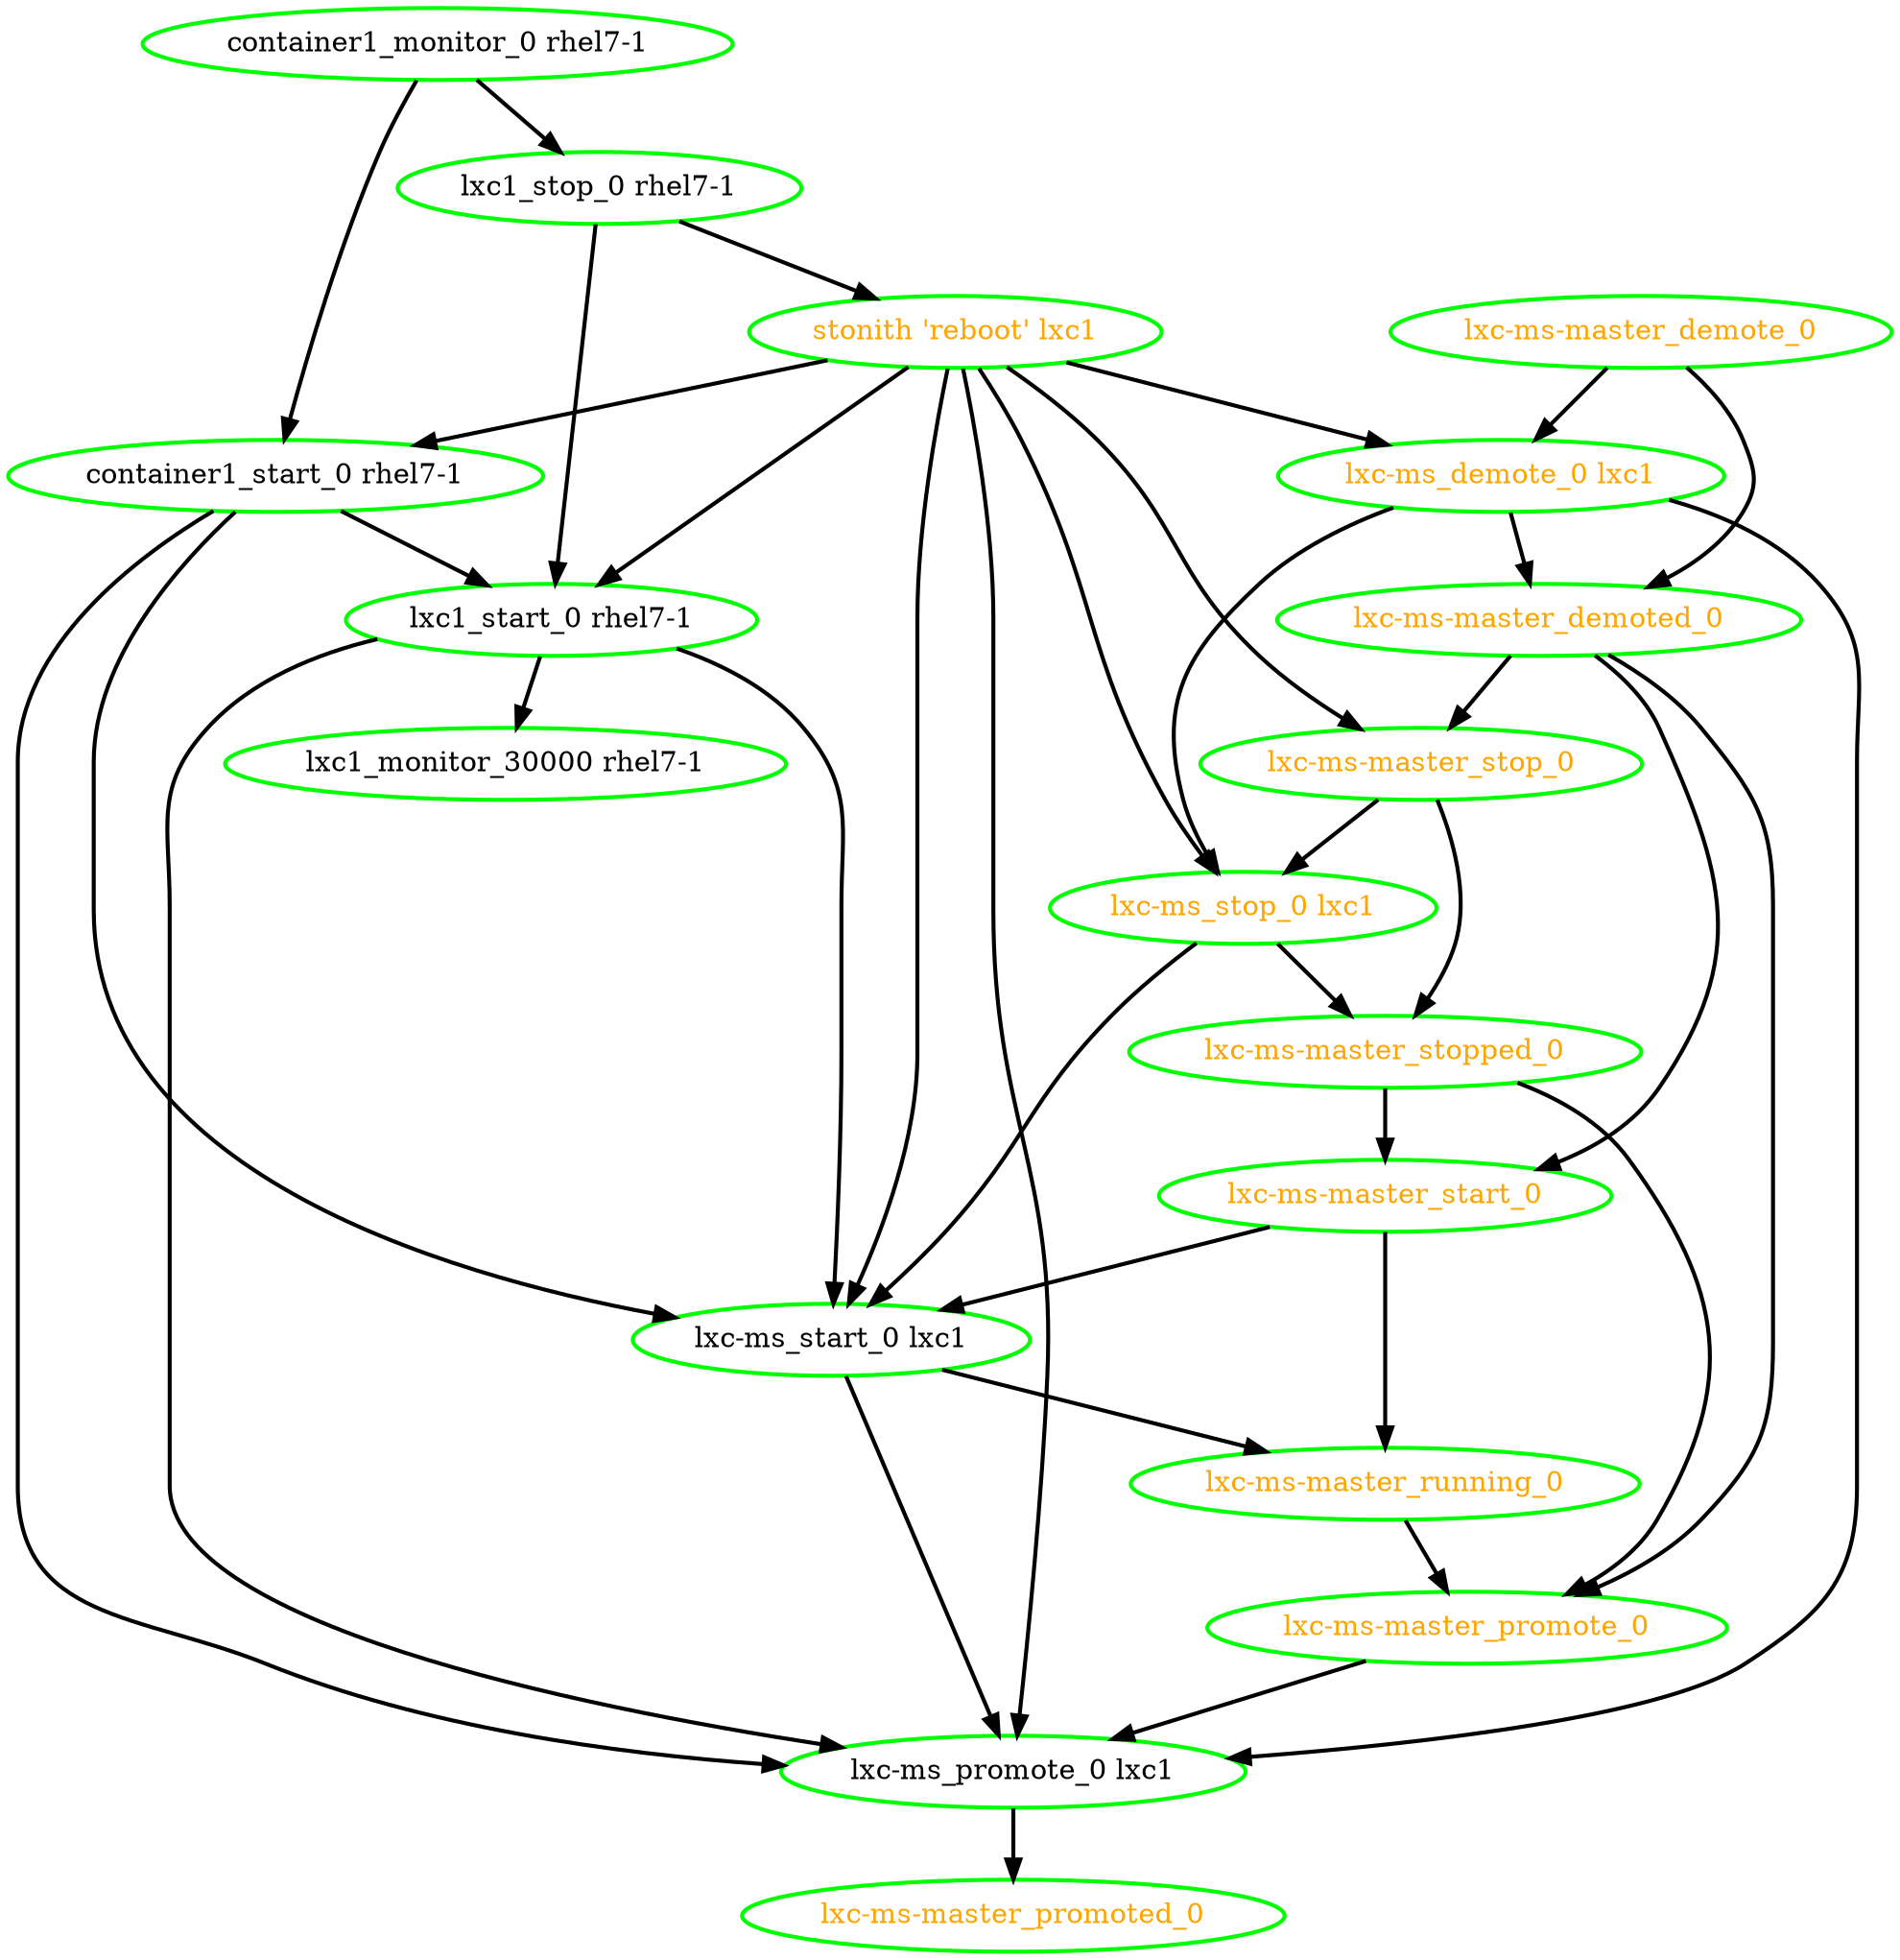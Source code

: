 digraph "g" {
"container1_monitor_0 rhel7-1" -> "container1_start_0 rhel7-1" [ style = bold]
"container1_monitor_0 rhel7-1" -> "lxc1_stop_0 rhel7-1" [ style = bold]
"container1_monitor_0 rhel7-1" [ style=bold color="green" fontcolor="black"]
"container1_start_0 rhel7-1" -> "lxc-ms_promote_0 lxc1" [ style = bold]
"container1_start_0 rhel7-1" -> "lxc-ms_start_0 lxc1" [ style = bold]
"container1_start_0 rhel7-1" -> "lxc1_start_0 rhel7-1" [ style = bold]
"container1_start_0 rhel7-1" [ style=bold color="green" fontcolor="black"]
"lxc-ms-master_demote_0" -> "lxc-ms-master_demoted_0" [ style = bold]
"lxc-ms-master_demote_0" -> "lxc-ms_demote_0 lxc1" [ style = bold]
"lxc-ms-master_demote_0" [ style=bold color="green" fontcolor="orange"]
"lxc-ms-master_demoted_0" -> "lxc-ms-master_promote_0" [ style = bold]
"lxc-ms-master_demoted_0" -> "lxc-ms-master_start_0" [ style = bold]
"lxc-ms-master_demoted_0" -> "lxc-ms-master_stop_0" [ style = bold]
"lxc-ms-master_demoted_0" [ style=bold color="green" fontcolor="orange"]
"lxc-ms-master_promote_0" -> "lxc-ms_promote_0 lxc1" [ style = bold]
"lxc-ms-master_promote_0" [ style=bold color="green" fontcolor="orange"]
"lxc-ms-master_promoted_0" [ style=bold color="green" fontcolor="orange"]
"lxc-ms-master_running_0" -> "lxc-ms-master_promote_0" [ style = bold]
"lxc-ms-master_running_0" [ style=bold color="green" fontcolor="orange"]
"lxc-ms-master_start_0" -> "lxc-ms-master_running_0" [ style = bold]
"lxc-ms-master_start_0" -> "lxc-ms_start_0 lxc1" [ style = bold]
"lxc-ms-master_start_0" [ style=bold color="green" fontcolor="orange"]
"lxc-ms-master_stop_0" -> "lxc-ms-master_stopped_0" [ style = bold]
"lxc-ms-master_stop_0" -> "lxc-ms_stop_0 lxc1" [ style = bold]
"lxc-ms-master_stop_0" [ style=bold color="green" fontcolor="orange"]
"lxc-ms-master_stopped_0" -> "lxc-ms-master_promote_0" [ style = bold]
"lxc-ms-master_stopped_0" -> "lxc-ms-master_start_0" [ style = bold]
"lxc-ms-master_stopped_0" [ style=bold color="green" fontcolor="orange"]
"lxc-ms_demote_0 lxc1" -> "lxc-ms-master_demoted_0" [ style = bold]
"lxc-ms_demote_0 lxc1" -> "lxc-ms_promote_0 lxc1" [ style = bold]
"lxc-ms_demote_0 lxc1" -> "lxc-ms_stop_0 lxc1" [ style = bold]
"lxc-ms_demote_0 lxc1" [ style=bold color="green" fontcolor="orange"]
"lxc-ms_promote_0 lxc1" -> "lxc-ms-master_promoted_0" [ style = bold]
"lxc-ms_promote_0 lxc1" [ style=bold color="green" fontcolor="black"]
"lxc-ms_start_0 lxc1" -> "lxc-ms-master_running_0" [ style = bold]
"lxc-ms_start_0 lxc1" -> "lxc-ms_promote_0 lxc1" [ style = bold]
"lxc-ms_start_0 lxc1" [ style=bold color="green" fontcolor="black"]
"lxc-ms_stop_0 lxc1" -> "lxc-ms-master_stopped_0" [ style = bold]
"lxc-ms_stop_0 lxc1" -> "lxc-ms_start_0 lxc1" [ style = bold]
"lxc-ms_stop_0 lxc1" [ style=bold color="green" fontcolor="orange"]
"lxc1_monitor_30000 rhel7-1" [ style=bold color="green" fontcolor="black"]
"lxc1_start_0 rhel7-1" -> "lxc-ms_promote_0 lxc1" [ style = bold]
"lxc1_start_0 rhel7-1" -> "lxc-ms_start_0 lxc1" [ style = bold]
"lxc1_start_0 rhel7-1" -> "lxc1_monitor_30000 rhel7-1" [ style = bold]
"lxc1_start_0 rhel7-1" [ style=bold color="green" fontcolor="black"]
"lxc1_stop_0 rhel7-1" -> "lxc1_start_0 rhel7-1" [ style = bold]
"lxc1_stop_0 rhel7-1" -> "stonith 'reboot' lxc1" [ style = bold]
"lxc1_stop_0 rhel7-1" [ style=bold color="green" fontcolor="black"]
"stonith 'reboot' lxc1" -> "container1_start_0 rhel7-1" [ style = bold]
"stonith 'reboot' lxc1" -> "lxc-ms-master_stop_0" [ style = bold]
"stonith 'reboot' lxc1" -> "lxc-ms_demote_0 lxc1" [ style = bold]
"stonith 'reboot' lxc1" -> "lxc-ms_promote_0 lxc1" [ style = bold]
"stonith 'reboot' lxc1" -> "lxc-ms_start_0 lxc1" [ style = bold]
"stonith 'reboot' lxc1" -> "lxc-ms_stop_0 lxc1" [ style = bold]
"stonith 'reboot' lxc1" -> "lxc1_start_0 rhel7-1" [ style = bold]
"stonith 'reboot' lxc1" [ style=bold color="green" fontcolor="orange"]
}
